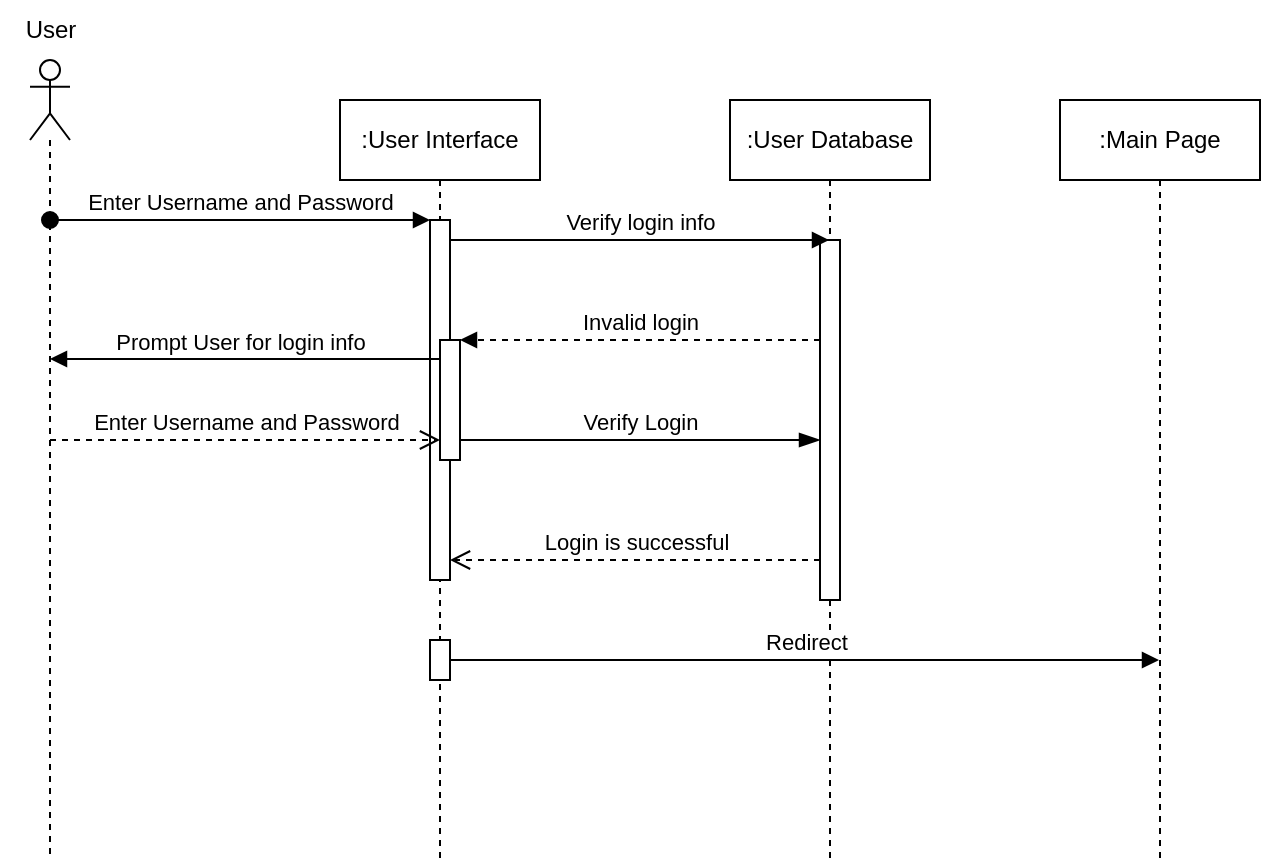 <mxfile version="20.8.23" type="github">
  <diagram name="Page-1" id="2YBvvXClWsGukQMizWep">
    <mxGraphModel dx="989" dy="575" grid="1" gridSize="10" guides="1" tooltips="1" connect="1" arrows="1" fold="1" page="1" pageScale="1" pageWidth="850" pageHeight="1100" math="0" shadow="0">
      <root>
        <mxCell id="0" />
        <mxCell id="1" parent="0" />
        <mxCell id="aM9ryv3xv72pqoxQDRHE-1" value=":User Interface" style="shape=umlLifeline;perimeter=lifelinePerimeter;whiteSpace=wrap;html=1;container=0;dropTarget=0;collapsible=0;recursiveResize=0;outlineConnect=0;portConstraint=eastwest;newEdgeStyle={&quot;edgeStyle&quot;:&quot;elbowEdgeStyle&quot;,&quot;elbow&quot;:&quot;vertical&quot;,&quot;curved&quot;:0,&quot;rounded&quot;:0};" parent="1" vertex="1">
          <mxGeometry x="180" y="60" width="100" height="380" as="geometry" />
        </mxCell>
        <mxCell id="aM9ryv3xv72pqoxQDRHE-2" value="" style="html=1;points=[];perimeter=orthogonalPerimeter;outlineConnect=0;targetShapes=umlLifeline;portConstraint=eastwest;newEdgeStyle={&quot;edgeStyle&quot;:&quot;elbowEdgeStyle&quot;,&quot;elbow&quot;:&quot;vertical&quot;,&quot;curved&quot;:0,&quot;rounded&quot;:0};" parent="aM9ryv3xv72pqoxQDRHE-1" vertex="1">
          <mxGeometry x="45" y="60" width="10" height="180" as="geometry" />
        </mxCell>
        <mxCell id="L-6nkBYMSGfRjQ7cj9Ye-4" style="edgeStyle=elbowEdgeStyle;rounded=0;orthogonalLoop=1;jettySize=auto;html=1;elbow=vertical;curved=0;" parent="aM9ryv3xv72pqoxQDRHE-1" source="aM9ryv3xv72pqoxQDRHE-4" target="aM9ryv3xv72pqoxQDRHE-1" edge="1">
          <mxGeometry relative="1" as="geometry" />
        </mxCell>
        <mxCell id="aM9ryv3xv72pqoxQDRHE-4" value="" style="html=1;points=[];perimeter=orthogonalPerimeter;outlineConnect=0;targetShapes=umlLifeline;portConstraint=eastwest;newEdgeStyle={&quot;edgeStyle&quot;:&quot;elbowEdgeStyle&quot;,&quot;elbow&quot;:&quot;vertical&quot;,&quot;curved&quot;:0,&quot;rounded&quot;:0};" parent="aM9ryv3xv72pqoxQDRHE-1" vertex="1">
          <mxGeometry x="50" y="120" width="10" height="60" as="geometry" />
        </mxCell>
        <mxCell id="pMjUVSPNhYMUgUPrWB9N-1" value="" style="html=1;points=[];perimeter=orthogonalPerimeter;outlineConnect=0;targetShapes=umlLifeline;portConstraint=eastwest;newEdgeStyle={&quot;edgeStyle&quot;:&quot;elbowEdgeStyle&quot;,&quot;elbow&quot;:&quot;vertical&quot;,&quot;curved&quot;:0,&quot;rounded&quot;:0};" vertex="1" parent="aM9ryv3xv72pqoxQDRHE-1">
          <mxGeometry x="45" y="270" width="10" height="20" as="geometry" />
        </mxCell>
        <mxCell id="VvCsHCjQtZUlFlCIOVkj-2" value=":User Database" style="shape=umlLifeline;perimeter=lifelinePerimeter;whiteSpace=wrap;html=1;container=0;dropTarget=0;collapsible=0;recursiveResize=0;outlineConnect=0;portConstraint=eastwest;newEdgeStyle={&quot;edgeStyle&quot;:&quot;elbowEdgeStyle&quot;,&quot;elbow&quot;:&quot;vertical&quot;,&quot;curved&quot;:0,&quot;rounded&quot;:0};" parent="1" vertex="1">
          <mxGeometry x="375" y="60" width="100" height="380" as="geometry" />
        </mxCell>
        <mxCell id="VvCsHCjQtZUlFlCIOVkj-3" value="" style="html=1;points=[];perimeter=orthogonalPerimeter;outlineConnect=0;targetShapes=umlLifeline;portConstraint=eastwest;newEdgeStyle={&quot;edgeStyle&quot;:&quot;elbowEdgeStyle&quot;,&quot;elbow&quot;:&quot;vertical&quot;,&quot;curved&quot;:0,&quot;rounded&quot;:0};" parent="VvCsHCjQtZUlFlCIOVkj-2" vertex="1">
          <mxGeometry x="45" y="70" width="10" height="180" as="geometry" />
        </mxCell>
        <mxCell id="L-6nkBYMSGfRjQ7cj9Ye-2" value="" style="shape=umlLifeline;perimeter=lifelinePerimeter;whiteSpace=wrap;html=1;container=1;dropTarget=0;collapsible=0;recursiveResize=0;outlineConnect=0;portConstraint=eastwest;newEdgeStyle={&quot;edgeStyle&quot;:&quot;elbowEdgeStyle&quot;,&quot;elbow&quot;:&quot;vertical&quot;,&quot;curved&quot;:0,&quot;rounded&quot;:0};participant=umlActor;" parent="1" vertex="1">
          <mxGeometry x="25" y="40" width="20" height="400" as="geometry" />
        </mxCell>
        <mxCell id="aM9ryv3xv72pqoxQDRHE-3" value="Enter Username and Password" style="html=1;verticalAlign=bottom;startArrow=oval;endArrow=block;startSize=8;edgeStyle=elbowEdgeStyle;elbow=vertical;curved=0;rounded=0;" parent="1" source="L-6nkBYMSGfRjQ7cj9Ye-2" target="aM9ryv3xv72pqoxQDRHE-2" edge="1">
          <mxGeometry x="-0.003" relative="1" as="geometry">
            <mxPoint x="125" y="120" as="sourcePoint" />
            <Array as="points">
              <mxPoint x="170" y="120" />
              <mxPoint x="110" y="150" />
              <mxPoint x="130" y="190" />
            </Array>
            <mxPoint as="offset" />
          </mxGeometry>
        </mxCell>
        <mxCell id="L-6nkBYMSGfRjQ7cj9Ye-3" value="User" style="text;html=1;align=center;verticalAlign=middle;resizable=0;points=[];autosize=1;strokeColor=none;fillColor=none;" parent="1" vertex="1">
          <mxGeometry x="10" y="10" width="50" height="30" as="geometry" />
        </mxCell>
        <mxCell id="L-6nkBYMSGfRjQ7cj9Ye-6" value="Login is successful" style="html=1;verticalAlign=bottom;endArrow=open;dashed=1;endSize=8;edgeStyle=elbowEdgeStyle;elbow=vertical;curved=0;rounded=0;" parent="1" source="VvCsHCjQtZUlFlCIOVkj-3" target="aM9ryv3xv72pqoxQDRHE-2" edge="1">
          <mxGeometry relative="1" as="geometry">
            <mxPoint x="190" y="280" as="sourcePoint" />
            <mxPoint x="230" y="270" as="targetPoint" />
            <Array as="points">
              <mxPoint x="400" y="290" />
              <mxPoint x="280" y="270" />
              <mxPoint x="270" y="340" />
              <mxPoint x="360" y="270" />
              <mxPoint x="330" y="290" />
              <mxPoint x="190" y="280" />
              <mxPoint x="140" y="310" />
              <mxPoint x="100" y="230" />
            </Array>
          </mxGeometry>
        </mxCell>
        <mxCell id="L-6nkBYMSGfRjQ7cj9Ye-7" value="Verify login info" style="html=1;verticalAlign=bottom;endArrow=block;edgeStyle=elbowEdgeStyle;elbow=vertical;curved=0;rounded=0;" parent="1" target="VvCsHCjQtZUlFlCIOVkj-2" edge="1">
          <mxGeometry x="0.003" width="80" relative="1" as="geometry">
            <mxPoint x="235" y="130" as="sourcePoint" />
            <mxPoint x="600" y="160" as="targetPoint" />
            <Array as="points">
              <mxPoint x="310" y="130" />
              <mxPoint x="600" y="160" />
            </Array>
            <mxPoint as="offset" />
          </mxGeometry>
        </mxCell>
        <mxCell id="emsn3oV2bZySs_xIc8M6-3" value="Invalid login" style="html=1;verticalAlign=bottom;endArrow=block;edgeStyle=elbowEdgeStyle;elbow=vertical;curved=0;rounded=0;dashed=1;" parent="1" source="VvCsHCjQtZUlFlCIOVkj-3" target="aM9ryv3xv72pqoxQDRHE-4" edge="1">
          <mxGeometry relative="1" as="geometry">
            <mxPoint x="605" y="160" as="sourcePoint" />
            <Array as="points">
              <mxPoint x="370" y="180" />
              <mxPoint x="350" y="210" />
              <mxPoint x="375" y="160" />
            </Array>
            <mxPoint x="280" y="160" as="targetPoint" />
          </mxGeometry>
        </mxCell>
        <mxCell id="emsn3oV2bZySs_xIc8M6-4" value="Prompt User for login info" style="html=1;verticalAlign=bottom;endArrow=block;edgeStyle=elbowEdgeStyle;elbow=vertical;curved=0;rounded=0;" parent="1" edge="1">
          <mxGeometry x="0.023" relative="1" as="geometry">
            <mxPoint x="230" y="189.5" as="sourcePoint" />
            <Array as="points">
              <mxPoint x="180" y="189.5" />
              <mxPoint x="160" y="219.5" />
              <mxPoint x="185" y="169.5" />
            </Array>
            <mxPoint x="35" y="190" as="targetPoint" />
            <mxPoint as="offset" />
          </mxGeometry>
        </mxCell>
        <mxCell id="emsn3oV2bZySs_xIc8M6-6" value="Enter Username and Password" style="html=1;verticalAlign=bottom;endArrow=open;dashed=1;endSize=8;edgeStyle=elbowEdgeStyle;elbow=vertical;curved=0;rounded=0;" parent="1" source="L-6nkBYMSGfRjQ7cj9Ye-2" edge="1">
          <mxGeometry relative="1" as="geometry">
            <mxPoint x="230" y="230" as="targetPoint" />
            <Array as="points">
              <mxPoint x="115" y="230" />
            </Array>
            <mxPoint x="40" y="230" as="sourcePoint" />
          </mxGeometry>
        </mxCell>
        <mxCell id="emsn3oV2bZySs_xIc8M6-8" value="Verify Login" style="html=1;verticalAlign=bottom;endArrow=blockThin;endSize=8;edgeStyle=elbowEdgeStyle;elbow=vertical;curved=0;rounded=0;endFill=1;" parent="1" source="aM9ryv3xv72pqoxQDRHE-4" edge="1">
          <mxGeometry relative="1" as="geometry">
            <mxPoint x="420" y="230" as="targetPoint" />
            <Array as="points">
              <mxPoint x="400" y="230" />
              <mxPoint x="400" y="220" />
              <mxPoint x="330" y="234.5" />
            </Array>
            <mxPoint x="245" y="234.5" as="sourcePoint" />
            <mxPoint as="offset" />
          </mxGeometry>
        </mxCell>
        <mxCell id="emsn3oV2bZySs_xIc8M6-9" value=":Main Page" style="shape=umlLifeline;perimeter=lifelinePerimeter;whiteSpace=wrap;html=1;container=0;dropTarget=0;collapsible=0;recursiveResize=0;outlineConnect=0;portConstraint=eastwest;newEdgeStyle={&quot;edgeStyle&quot;:&quot;elbowEdgeStyle&quot;,&quot;elbow&quot;:&quot;vertical&quot;,&quot;curved&quot;:0,&quot;rounded&quot;:0};" parent="1" vertex="1">
          <mxGeometry x="540" y="60" width="100" height="380" as="geometry" />
        </mxCell>
        <mxCell id="emsn3oV2bZySs_xIc8M6-11" value="Redirect" style="html=1;verticalAlign=bottom;endArrow=block;edgeStyle=elbowEdgeStyle;elbow=vertical;curved=0;rounded=0;" parent="1" source="pMjUVSPNhYMUgUPrWB9N-1" target="emsn3oV2bZySs_xIc8M6-9" edge="1">
          <mxGeometry x="0.003" width="80" relative="1" as="geometry">
            <mxPoint x="270" y="340" as="sourcePoint" />
            <mxPoint x="450" y="330" as="targetPoint" />
            <Array as="points">
              <mxPoint x="490" y="340" />
              <mxPoint x="340" y="360" />
              <mxPoint x="290" y="330" />
              <mxPoint x="335" y="330" />
              <mxPoint x="625" y="360" />
            </Array>
            <mxPoint as="offset" />
          </mxGeometry>
        </mxCell>
      </root>
    </mxGraphModel>
  </diagram>
</mxfile>
